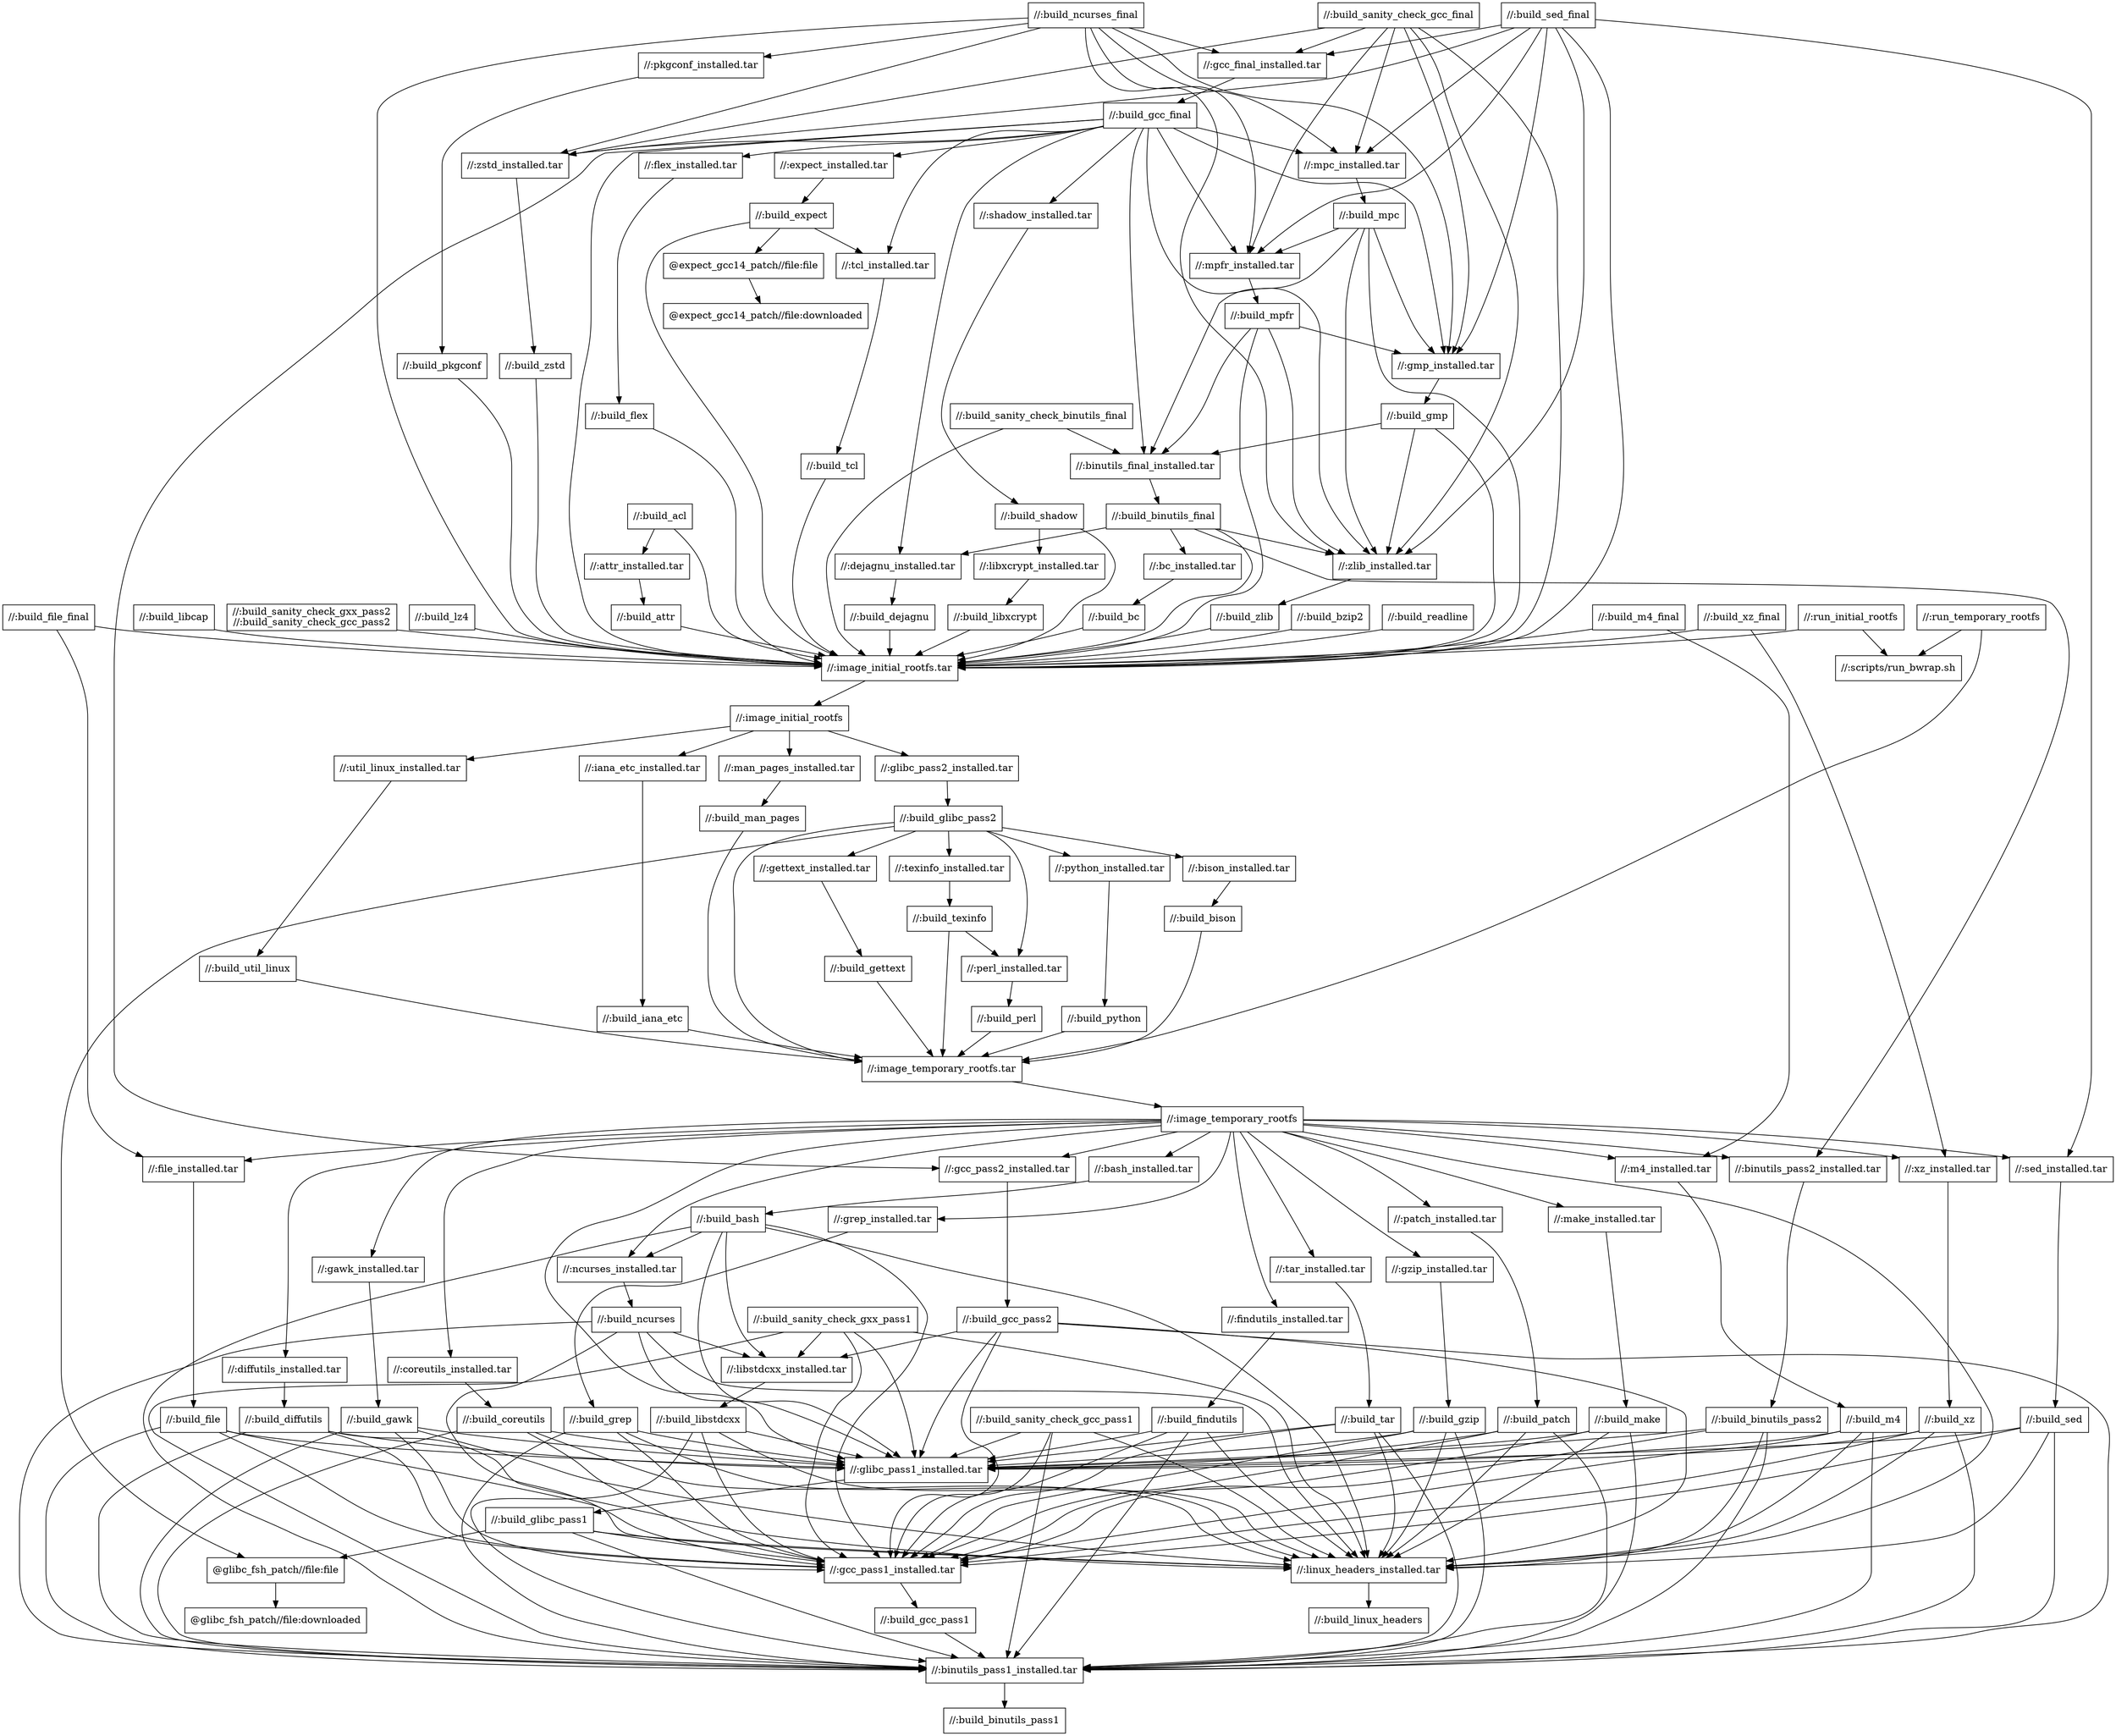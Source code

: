 digraph mygraph {
  node [shape=box];
  "//:build_acl"
  "//:build_acl" -> "//:image_initial_rootfs.tar"
  "//:build_acl" -> "//:attr_installed.tar"
  "//:run_temporary_rootfs"
  "//:run_temporary_rootfs" -> "//:image_temporary_rootfs.tar"
  "//:run_temporary_rootfs" -> "//:scripts/run_bwrap.sh"
  "//:build_ncurses_final"
  "//:build_ncurses_final" -> "//:image_initial_rootfs.tar"
  "//:build_ncurses_final" -> "//:gcc_final_installed.tar"
  "//:build_ncurses_final" -> "//:mpc_installed.tar"
  "//:build_ncurses_final" -> "//:mpfr_installed.tar"
  "//:build_ncurses_final" -> "//:gmp_installed.tar"
  "//:build_ncurses_final" -> "//:zlib_installed.tar"
  "//:build_ncurses_final" -> "//:zstd_installed.tar"
  "//:build_ncurses_final" -> "//:pkgconf_installed.tar"
  "//:run_initial_rootfs"
  "//:run_initial_rootfs" -> "//:image_initial_rootfs.tar"
  "//:run_initial_rootfs" -> "//:scripts/run_bwrap.sh"
  "//:build_xz_final"
  "//:build_xz_final" -> "//:image_initial_rootfs.tar"
  "//:build_xz_final" -> "//:xz_installed.tar"
  "//:build_bzip2"
  "//:build_bzip2" -> "//:image_initial_rootfs.tar"
  "//:build_readline"
  "//:build_readline" -> "//:image_initial_rootfs.tar"
  "//:attr_installed.tar"
  "//:attr_installed.tar" -> "//:build_attr"
  "//:build_attr"
  "//:build_attr" -> "//:image_initial_rootfs.tar"
  "//:build_sed_final"
  "//:build_sed_final" -> "//:image_initial_rootfs.tar"
  "//:build_sed_final" -> "//:gcc_final_installed.tar"
  "//:build_sed_final" -> "//:mpc_installed.tar"
  "//:build_sed_final" -> "//:mpfr_installed.tar"
  "//:build_sed_final" -> "//:gmp_installed.tar"
  "//:build_sed_final" -> "//:zlib_installed.tar"
  "//:build_sed_final" -> "//:zstd_installed.tar"
  "//:build_sed_final" -> "//:sed_installed.tar"
  "//:build_libcap"
  "//:build_libcap" -> "//:image_initial_rootfs.tar"
  "//:build_sanity_check_gxx_pass2\n//:build_sanity_check_gcc_pass2"
  "//:build_sanity_check_gxx_pass2\n//:build_sanity_check_gcc_pass2" -> "//:image_initial_rootfs.tar"
  "//:scripts/run_bwrap.sh"
  "//:build_lz4"
  "//:build_lz4" -> "//:image_initial_rootfs.tar"
  "//:build_sanity_check_gcc_pass1"
  "//:build_sanity_check_gcc_pass1" -> "//:binutils_pass1_installed.tar"
  "//:build_sanity_check_gcc_pass1" -> "//:gcc_pass1_installed.tar"
  "//:build_sanity_check_gcc_pass1" -> "//:glibc_pass1_installed.tar"
  "//:build_sanity_check_gcc_pass1" -> "//:linux_headers_installed.tar"
  "//:build_sanity_check_gcc_final"
  "//:build_sanity_check_gcc_final" -> "//:image_initial_rootfs.tar"
  "//:build_sanity_check_gcc_final" -> "//:gcc_final_installed.tar"
  "//:build_sanity_check_gcc_final" -> "//:mpc_installed.tar"
  "//:build_sanity_check_gcc_final" -> "//:mpfr_installed.tar"
  "//:build_sanity_check_gcc_final" -> "//:gmp_installed.tar"
  "//:build_sanity_check_gcc_final" -> "//:zlib_installed.tar"
  "//:build_sanity_check_gcc_final" -> "//:zstd_installed.tar"
  "//:gcc_final_installed.tar"
  "//:gcc_final_installed.tar" -> "//:build_gcc_final"
  "//:build_gcc_final"
  "//:build_gcc_final" -> "//:image_initial_rootfs.tar"
  "//:build_gcc_final" -> "//:binutils_final_installed.tar"
  "//:build_gcc_final" -> "//:zlib_installed.tar"
  "//:build_gcc_final" -> "//:zstd_installed.tar"
  "//:build_gcc_final" -> "//:mpfr_installed.tar"
  "//:build_gcc_final" -> "//:gmp_installed.tar"
  "//:build_gcc_final" -> "//:mpc_installed.tar"
  "//:build_gcc_final" -> "//:dejagnu_installed.tar"
  "//:build_gcc_final" -> "//:expect_installed.tar"
  "//:build_gcc_final" -> "//:tcl_installed.tar"
  "//:build_gcc_final" -> "//:flex_installed.tar"
  "//:build_gcc_final" -> "//:shadow_installed.tar"
  "//:build_gcc_final" -> "//:gcc_pass2_installed.tar"
  "//:flex_installed.tar"
  "//:flex_installed.tar" -> "//:build_flex"
  "//:build_flex"
  "//:build_flex" -> "//:image_initial_rootfs.tar"
  "//:expect_installed.tar"
  "//:expect_installed.tar" -> "//:build_expect"
  "//:build_expect"
  "//:build_expect" -> "//:image_initial_rootfs.tar"
  "//:build_expect" -> "//:tcl_installed.tar"
  "//:build_expect" -> "@expect_gcc14_patch//file:file"
  "@expect_gcc14_patch//file:file"
  "@expect_gcc14_patch//file:file" -> "@expect_gcc14_patch//file:downloaded"
  "@expect_gcc14_patch//file:downloaded"
  "//:tcl_installed.tar"
  "//:tcl_installed.tar" -> "//:build_tcl"
  "//:build_tcl"
  "//:build_tcl" -> "//:image_initial_rootfs.tar"
  "//:zstd_installed.tar"
  "//:zstd_installed.tar" -> "//:build_zstd"
  "//:build_zstd"
  "//:build_zstd" -> "//:image_initial_rootfs.tar"
  "//:pkgconf_installed.tar"
  "//:pkgconf_installed.tar" -> "//:build_pkgconf"
  "//:build_pkgconf"
  "//:build_pkgconf" -> "//:image_initial_rootfs.tar"
  "//:shadow_installed.tar"
  "//:shadow_installed.tar" -> "//:build_shadow"
  "//:build_shadow"
  "//:build_shadow" -> "//:image_initial_rootfs.tar"
  "//:build_shadow" -> "//:libxcrypt_installed.tar"
  "//:build_sanity_check_gxx_pass1"
  "//:build_sanity_check_gxx_pass1" -> "//:binutils_pass1_installed.tar"
  "//:build_sanity_check_gxx_pass1" -> "//:gcc_pass1_installed.tar"
  "//:build_sanity_check_gxx_pass1" -> "//:glibc_pass1_installed.tar"
  "//:build_sanity_check_gxx_pass1" -> "//:linux_headers_installed.tar"
  "//:build_sanity_check_gxx_pass1" -> "//:libstdcxx_installed.tar"
  "//:mpc_installed.tar"
  "//:mpc_installed.tar" -> "//:build_mpc"
  "//:build_file_final"
  "//:build_file_final" -> "//:image_initial_rootfs.tar"
  "//:build_file_final" -> "//:file_installed.tar"
  "//:build_sanity_check_binutils_final"
  "//:build_sanity_check_binutils_final" -> "//:image_initial_rootfs.tar"
  "//:build_sanity_check_binutils_final" -> "//:binutils_final_installed.tar"
  "//:build_mpc"
  "//:build_mpc" -> "//:image_initial_rootfs.tar"
  "//:build_mpc" -> "//:binutils_final_installed.tar"
  "//:build_mpc" -> "//:zlib_installed.tar"
  "//:build_mpc" -> "//:gmp_installed.tar"
  "//:build_mpc" -> "//:mpfr_installed.tar"
  "//:mpfr_installed.tar"
  "//:mpfr_installed.tar" -> "//:build_mpfr"
  "//:build_mpfr"
  "//:build_mpfr" -> "//:image_initial_rootfs.tar"
  "//:build_mpfr" -> "//:binutils_final_installed.tar"
  "//:build_mpfr" -> "//:zlib_installed.tar"
  "//:build_mpfr" -> "//:gmp_installed.tar"
  "//:gmp_installed.tar"
  "//:gmp_installed.tar" -> "//:build_gmp"
  "//:build_gmp"
  "//:build_gmp" -> "//:image_initial_rootfs.tar"
  "//:build_gmp" -> "//:binutils_final_installed.tar"
  "//:build_gmp" -> "//:zlib_installed.tar"
  "//:binutils_final_installed.tar"
  "//:binutils_final_installed.tar" -> "//:build_binutils_final"
  "//:build_binutils_final"
  "//:build_binutils_final" -> "//:image_initial_rootfs.tar"
  "//:build_binutils_final" -> "//:zlib_installed.tar"
  "//:build_binutils_final" -> "//:dejagnu_installed.tar"
  "//:build_binutils_final" -> "//:binutils_pass2_installed.tar"
  "//:build_binutils_final" -> "//:bc_installed.tar"
  "//:bc_installed.tar"
  "//:bc_installed.tar" -> "//:build_bc"
  "//:build_bc"
  "//:build_bc" -> "//:image_initial_rootfs.tar"
  "//:dejagnu_installed.tar"
  "//:dejagnu_installed.tar" -> "//:build_dejagnu"
  "//:build_dejagnu"
  "//:build_dejagnu" -> "//:image_initial_rootfs.tar"
  "//:zlib_installed.tar"
  "//:zlib_installed.tar" -> "//:build_zlib"
  "//:build_zlib"
  "//:build_zlib" -> "//:image_initial_rootfs.tar"
  "//:libxcrypt_installed.tar"
  "//:libxcrypt_installed.tar" -> "//:build_libxcrypt"
  "//:build_libxcrypt"
  "//:build_libxcrypt" -> "//:image_initial_rootfs.tar"
  "//:build_m4_final"
  "//:build_m4_final" -> "//:image_initial_rootfs.tar"
  "//:build_m4_final" -> "//:m4_installed.tar"
  "//:image_initial_rootfs.tar"
  "//:image_initial_rootfs.tar" -> "//:image_initial_rootfs"
  "//:image_initial_rootfs"
  "//:image_initial_rootfs" -> "//:glibc_pass2_installed.tar"
  "//:image_initial_rootfs" -> "//:man_pages_installed.tar"
  "//:image_initial_rootfs" -> "//:iana_etc_installed.tar"
  "//:image_initial_rootfs" -> "//:util_linux_installed.tar"
  "//:util_linux_installed.tar"
  "//:util_linux_installed.tar" -> "//:build_util_linux"
  "//:build_util_linux"
  "//:build_util_linux" -> "//:image_temporary_rootfs.tar"
  "//:iana_etc_installed.tar"
  "//:iana_etc_installed.tar" -> "//:build_iana_etc"
  "//:build_iana_etc"
  "//:build_iana_etc" -> "//:image_temporary_rootfs.tar"
  "//:man_pages_installed.tar"
  "//:man_pages_installed.tar" -> "//:build_man_pages"
  "//:build_man_pages"
  "//:build_man_pages" -> "//:image_temporary_rootfs.tar"
  "//:glibc_pass2_installed.tar"
  "//:glibc_pass2_installed.tar" -> "//:build_glibc_pass2"
  "//:build_glibc_pass2"
  "//:build_glibc_pass2" -> "//:image_temporary_rootfs.tar"
  "//:build_glibc_pass2" -> "@glibc_fsh_patch//file:file"
  "//:build_glibc_pass2" -> "//:bison_installed.tar"
  "//:build_glibc_pass2" -> "//:python_installed.tar"
  "//:build_glibc_pass2" -> "//:texinfo_installed.tar"
  "//:build_glibc_pass2" -> "//:perl_installed.tar"
  "//:build_glibc_pass2" -> "//:gettext_installed.tar"
  "//:gettext_installed.tar"
  "//:gettext_installed.tar" -> "//:build_gettext"
  "//:build_gettext"
  "//:build_gettext" -> "//:image_temporary_rootfs.tar"
  "//:texinfo_installed.tar"
  "//:texinfo_installed.tar" -> "//:build_texinfo"
  "//:build_texinfo"
  "//:build_texinfo" -> "//:image_temporary_rootfs.tar"
  "//:build_texinfo" -> "//:perl_installed.tar"
  "//:perl_installed.tar"
  "//:perl_installed.tar" -> "//:build_perl"
  "//:build_perl"
  "//:build_perl" -> "//:image_temporary_rootfs.tar"
  "//:python_installed.tar"
  "//:python_installed.tar" -> "//:build_python"
  "//:build_python"
  "//:build_python" -> "//:image_temporary_rootfs.tar"
  "//:bison_installed.tar"
  "//:bison_installed.tar" -> "//:build_bison"
  "//:build_bison"
  "//:build_bison" -> "//:image_temporary_rootfs.tar"
  "//:image_temporary_rootfs.tar"
  "//:image_temporary_rootfs.tar" -> "//:image_temporary_rootfs"
  "//:image_temporary_rootfs"
  "//:image_temporary_rootfs" -> "//:linux_headers_installed.tar"
  "//:image_temporary_rootfs" -> "//:glibc_pass1_installed.tar"
  "//:image_temporary_rootfs" -> "//:m4_installed.tar"
  "//:image_temporary_rootfs" -> "//:ncurses_installed.tar"
  "//:image_temporary_rootfs" -> "//:bash_installed.tar"
  "//:image_temporary_rootfs" -> "//:coreutils_installed.tar"
  "//:image_temporary_rootfs" -> "//:diffutils_installed.tar"
  "//:image_temporary_rootfs" -> "//:file_installed.tar"
  "//:image_temporary_rootfs" -> "//:findutils_installed.tar"
  "//:image_temporary_rootfs" -> "//:gawk_installed.tar"
  "//:image_temporary_rootfs" -> "//:grep_installed.tar"
  "//:image_temporary_rootfs" -> "//:gzip_installed.tar"
  "//:image_temporary_rootfs" -> "//:make_installed.tar"
  "//:image_temporary_rootfs" -> "//:patch_installed.tar"
  "//:image_temporary_rootfs" -> "//:sed_installed.tar"
  "//:image_temporary_rootfs" -> "//:tar_installed.tar"
  "//:image_temporary_rootfs" -> "//:xz_installed.tar"
  "//:image_temporary_rootfs" -> "//:binutils_pass2_installed.tar"
  "//:image_temporary_rootfs" -> "//:gcc_pass2_installed.tar"
  "//:gcc_pass2_installed.tar"
  "//:gcc_pass2_installed.tar" -> "//:build_gcc_pass2"
  "//:build_gcc_pass2"
  "//:build_gcc_pass2" -> "//:binutils_pass1_installed.tar"
  "//:build_gcc_pass2" -> "//:gcc_pass1_installed.tar"
  "//:build_gcc_pass2" -> "//:glibc_pass1_installed.tar"
  "//:build_gcc_pass2" -> "//:linux_headers_installed.tar"
  "//:build_gcc_pass2" -> "//:libstdcxx_installed.tar"
  "//:binutils_pass2_installed.tar"
  "//:binutils_pass2_installed.tar" -> "//:build_binutils_pass2"
  "//:build_binutils_pass2"
  "//:build_binutils_pass2" -> "//:binutils_pass1_installed.tar"
  "//:build_binutils_pass2" -> "//:gcc_pass1_installed.tar"
  "//:build_binutils_pass2" -> "//:glibc_pass1_installed.tar"
  "//:build_binutils_pass2" -> "//:linux_headers_installed.tar"
  "//:xz_installed.tar"
  "//:xz_installed.tar" -> "//:build_xz"
  "//:build_xz"
  "//:build_xz" -> "//:binutils_pass1_installed.tar"
  "//:build_xz" -> "//:gcc_pass1_installed.tar"
  "//:build_xz" -> "//:glibc_pass1_installed.tar"
  "//:build_xz" -> "//:linux_headers_installed.tar"
  "//:tar_installed.tar"
  "//:tar_installed.tar" -> "//:build_tar"
  "//:build_tar"
  "//:build_tar" -> "//:binutils_pass1_installed.tar"
  "//:build_tar" -> "//:gcc_pass1_installed.tar"
  "//:build_tar" -> "//:glibc_pass1_installed.tar"
  "//:build_tar" -> "//:linux_headers_installed.tar"
  "//:sed_installed.tar"
  "//:sed_installed.tar" -> "//:build_sed"
  "//:build_sed"
  "//:build_sed" -> "//:binutils_pass1_installed.tar"
  "//:build_sed" -> "//:gcc_pass1_installed.tar"
  "//:build_sed" -> "//:glibc_pass1_installed.tar"
  "//:build_sed" -> "//:linux_headers_installed.tar"
  "//:patch_installed.tar"
  "//:patch_installed.tar" -> "//:build_patch"
  "//:build_patch"
  "//:build_patch" -> "//:binutils_pass1_installed.tar"
  "//:build_patch" -> "//:gcc_pass1_installed.tar"
  "//:build_patch" -> "//:glibc_pass1_installed.tar"
  "//:build_patch" -> "//:linux_headers_installed.tar"
  "//:make_installed.tar"
  "//:make_installed.tar" -> "//:build_make"
  "//:build_make"
  "//:build_make" -> "//:binutils_pass1_installed.tar"
  "//:build_make" -> "//:gcc_pass1_installed.tar"
  "//:build_make" -> "//:glibc_pass1_installed.tar"
  "//:build_make" -> "//:linux_headers_installed.tar"
  "//:gzip_installed.tar"
  "//:gzip_installed.tar" -> "//:build_gzip"
  "//:build_gzip"
  "//:build_gzip" -> "//:binutils_pass1_installed.tar"
  "//:build_gzip" -> "//:gcc_pass1_installed.tar"
  "//:build_gzip" -> "//:glibc_pass1_installed.tar"
  "//:build_gzip" -> "//:linux_headers_installed.tar"
  "//:grep_installed.tar"
  "//:grep_installed.tar" -> "//:build_grep"
  "//:build_grep"
  "//:build_grep" -> "//:binutils_pass1_installed.tar"
  "//:build_grep" -> "//:gcc_pass1_installed.tar"
  "//:build_grep" -> "//:glibc_pass1_installed.tar"
  "//:build_grep" -> "//:linux_headers_installed.tar"
  "//:gawk_installed.tar"
  "//:gawk_installed.tar" -> "//:build_gawk"
  "//:build_gawk"
  "//:build_gawk" -> "//:binutils_pass1_installed.tar"
  "//:build_gawk" -> "//:gcc_pass1_installed.tar"
  "//:build_gawk" -> "//:glibc_pass1_installed.tar"
  "//:build_gawk" -> "//:linux_headers_installed.tar"
  "//:findutils_installed.tar"
  "//:findutils_installed.tar" -> "//:build_findutils"
  "//:build_findutils"
  "//:build_findutils" -> "//:binutils_pass1_installed.tar"
  "//:build_findutils" -> "//:gcc_pass1_installed.tar"
  "//:build_findutils" -> "//:glibc_pass1_installed.tar"
  "//:build_findutils" -> "//:linux_headers_installed.tar"
  "//:file_installed.tar"
  "//:file_installed.tar" -> "//:build_file"
  "//:build_file"
  "//:build_file" -> "//:binutils_pass1_installed.tar"
  "//:build_file" -> "//:gcc_pass1_installed.tar"
  "//:build_file" -> "//:glibc_pass1_installed.tar"
  "//:build_file" -> "//:linux_headers_installed.tar"
  "//:diffutils_installed.tar"
  "//:diffutils_installed.tar" -> "//:build_diffutils"
  "//:build_diffutils"
  "//:build_diffutils" -> "//:binutils_pass1_installed.tar"
  "//:build_diffutils" -> "//:gcc_pass1_installed.tar"
  "//:build_diffutils" -> "//:glibc_pass1_installed.tar"
  "//:build_diffutils" -> "//:linux_headers_installed.tar"
  "//:coreutils_installed.tar"
  "//:coreutils_installed.tar" -> "//:build_coreutils"
  "//:build_coreutils"
  "//:build_coreutils" -> "//:binutils_pass1_installed.tar"
  "//:build_coreutils" -> "//:gcc_pass1_installed.tar"
  "//:build_coreutils" -> "//:glibc_pass1_installed.tar"
  "//:build_coreutils" -> "//:linux_headers_installed.tar"
  "//:bash_installed.tar"
  "//:bash_installed.tar" -> "//:build_bash"
  "//:build_bash"
  "//:build_bash" -> "//:binutils_pass1_installed.tar"
  "//:build_bash" -> "//:gcc_pass1_installed.tar"
  "//:build_bash" -> "//:glibc_pass1_installed.tar"
  "//:build_bash" -> "//:linux_headers_installed.tar"
  "//:build_bash" -> "//:libstdcxx_installed.tar"
  "//:build_bash" -> "//:ncurses_installed.tar"
  "//:ncurses_installed.tar"
  "//:ncurses_installed.tar" -> "//:build_ncurses"
  "//:build_ncurses"
  "//:build_ncurses" -> "//:binutils_pass1_installed.tar"
  "//:build_ncurses" -> "//:gcc_pass1_installed.tar"
  "//:build_ncurses" -> "//:glibc_pass1_installed.tar"
  "//:build_ncurses" -> "//:libstdcxx_installed.tar"
  "//:build_ncurses" -> "//:linux_headers_installed.tar"
  "//:libstdcxx_installed.tar"
  "//:libstdcxx_installed.tar" -> "//:build_libstdcxx"
  "//:build_libstdcxx"
  "//:build_libstdcxx" -> "//:binutils_pass1_installed.tar"
  "//:build_libstdcxx" -> "//:gcc_pass1_installed.tar"
  "//:build_libstdcxx" -> "//:glibc_pass1_installed.tar"
  "//:build_libstdcxx" -> "//:linux_headers_installed.tar"
  "//:m4_installed.tar"
  "//:m4_installed.tar" -> "//:build_m4"
  "//:build_m4"
  "//:build_m4" -> "//:binutils_pass1_installed.tar"
  "//:build_m4" -> "//:gcc_pass1_installed.tar"
  "//:build_m4" -> "//:glibc_pass1_installed.tar"
  "//:build_m4" -> "//:linux_headers_installed.tar"
  "//:glibc_pass1_installed.tar"
  "//:glibc_pass1_installed.tar" -> "//:build_glibc_pass1"
  "//:build_glibc_pass1"
  "//:build_glibc_pass1" -> "//:linux_headers_installed.tar"
  "//:build_glibc_pass1" -> "//:binutils_pass1_installed.tar"
  "//:build_glibc_pass1" -> "//:gcc_pass1_installed.tar"
  "//:build_glibc_pass1" -> "@glibc_fsh_patch//file:file"
  "@glibc_fsh_patch//file:file"
  "@glibc_fsh_patch//file:file" -> "@glibc_fsh_patch//file:downloaded"
  "@glibc_fsh_patch//file:downloaded"
  "//:gcc_pass1_installed.tar"
  "//:gcc_pass1_installed.tar" -> "//:build_gcc_pass1"
  "//:build_gcc_pass1"
  "//:build_gcc_pass1" -> "//:binutils_pass1_installed.tar"
  "//:binutils_pass1_installed.tar"
  "//:binutils_pass1_installed.tar" -> "//:build_binutils_pass1"
  "//:build_binutils_pass1"
  "//:linux_headers_installed.tar"
  "//:linux_headers_installed.tar" -> "//:build_linux_headers"
  "//:build_linux_headers"
}
